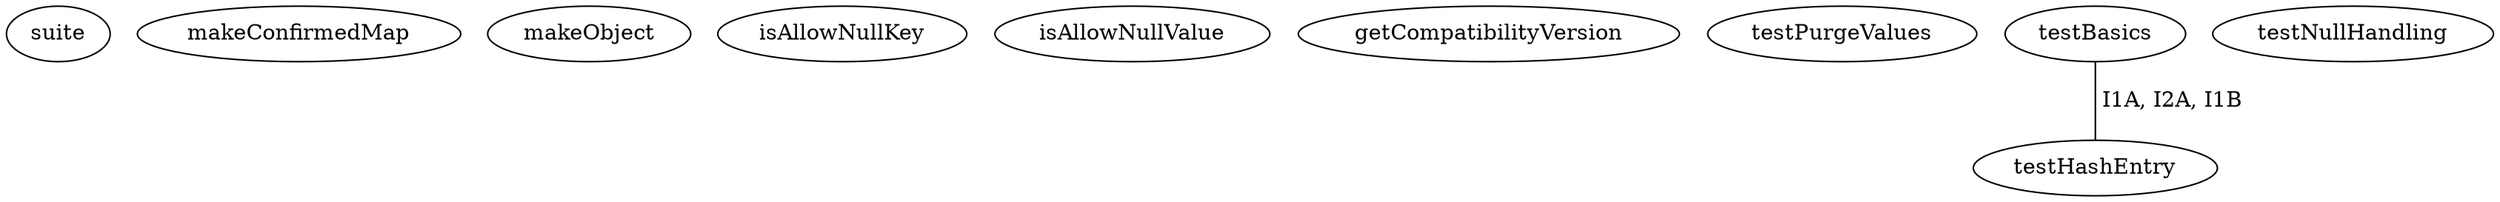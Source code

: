 digraph G {
suite;
makeConfirmedMap;
makeObject;
isAllowNullKey;
isAllowNullValue;
getCompatibilityVersion;
testPurgeValues;
testBasics;
testNullHandling;
testHashEntry;
testBasics -> testHashEntry [label=" I1A, I2A, I1B", dir=none];
}